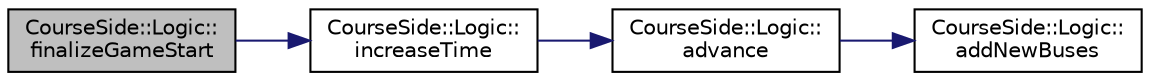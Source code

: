 digraph "CourseSide::Logic::finalizeGameStart"
{
 // LATEX_PDF_SIZE
  edge [fontname="Helvetica",fontsize="10",labelfontname="Helvetica",labelfontsize="10"];
  node [fontname="Helvetica",fontsize="10",shape=record];
  rankdir="LR";
  Node1 [label="CourseSide::Logic::\lfinalizeGameStart",height=0.2,width=0.4,color="black", fillcolor="grey75", style="filled", fontcolor="black",tooltip="finalizeGameStart calls to add buses, stops and passengers, calls cityif_ to start the game and start..."];
  Node1 -> Node2 [color="midnightblue",fontsize="10",style="solid",fontname="Helvetica"];
  Node2 [label="CourseSide::Logic::\lincreaseTime",height=0.2,width=0.4,color="black", fillcolor="white", style="filled",URL="$class_course_side_1_1_logic.html#a2c4feec4eb04717a5df80fa64e4a19cf",tooltip="increaseTime gets called when timer_ timeouts and increases time when game is not over,..."];
  Node2 -> Node3 [color="midnightblue",fontsize="10",style="solid",fontname="Helvetica"];
  Node3 [label="CourseSide::Logic::\ladvance",height=0.2,width=0.4,color="black", fillcolor="white", style="filled",URL="$class_course_side_1_1_logic.html#ab9094d67a55e9f56721345890821463a",tooltip="advance handles the movement and removal of buses and passengers. Gets called every timeout by increa..."];
  Node3 -> Node4 [color="midnightblue",fontsize="10",style="solid",fontname="Helvetica"];
  Node4 [label="CourseSide::Logic::\laddNewBuses",height=0.2,width=0.4,color="black", fillcolor="white", style="filled",URL="$class_course_side_1_1_logic.html#a57502fae5dda5a61866bda61f9001657",tooltip="addNewBuses adds new buses to traffic from offlinedata"];
}
